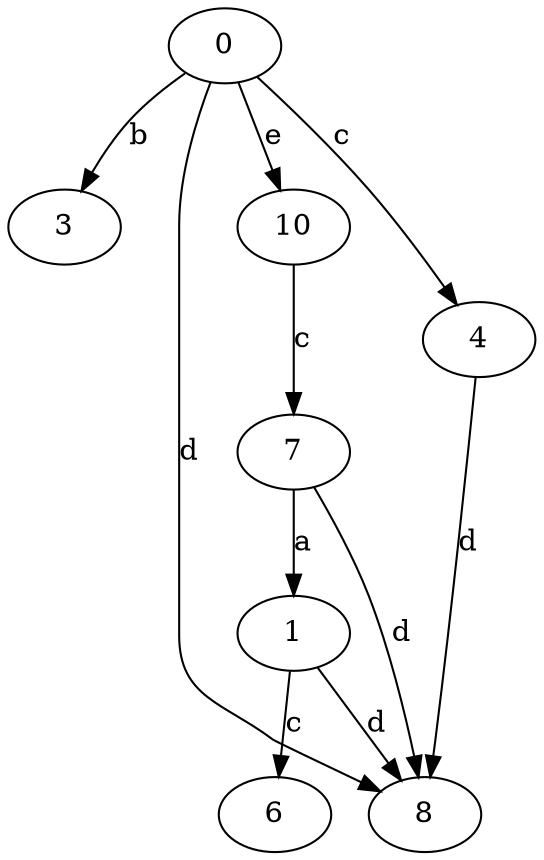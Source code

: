 strict digraph  {
0;
1;
3;
4;
6;
7;
8;
10;
0 -> 3  [label=b];
0 -> 4  [label=c];
0 -> 8  [label=d];
0 -> 10  [label=e];
1 -> 6  [label=c];
1 -> 8  [label=d];
4 -> 8  [label=d];
7 -> 1  [label=a];
7 -> 8  [label=d];
10 -> 7  [label=c];
}
